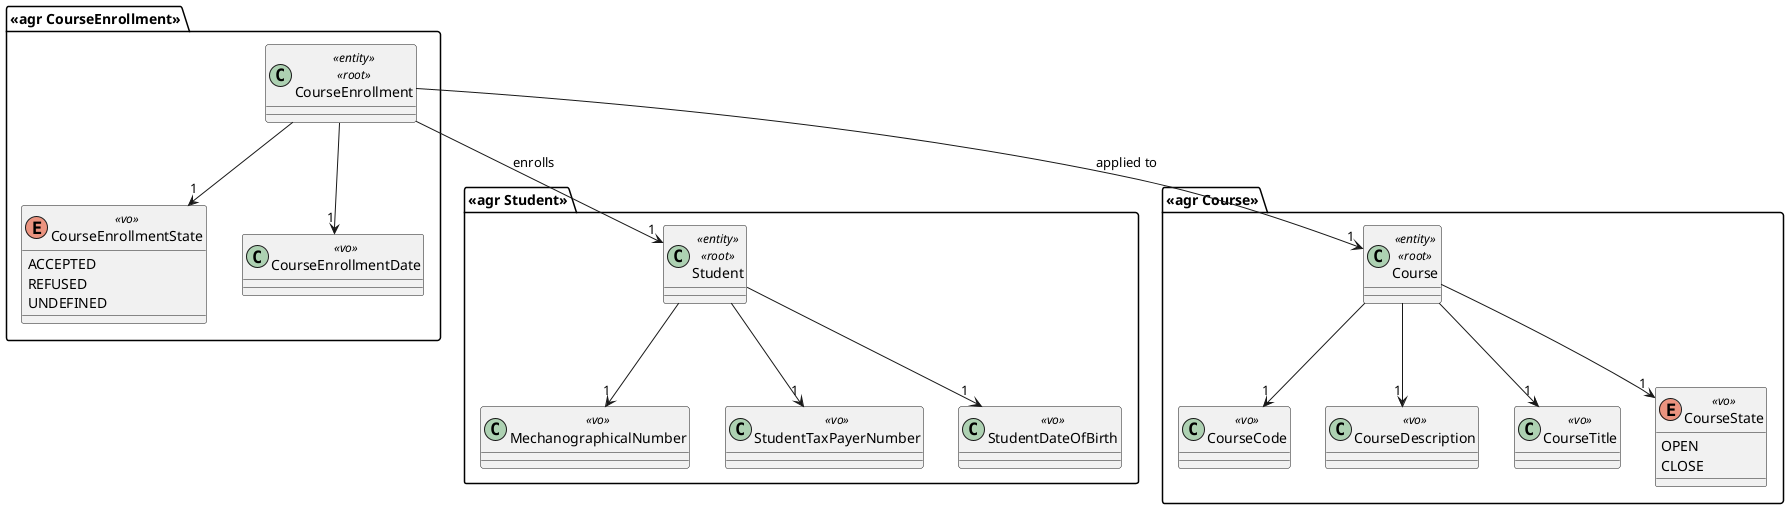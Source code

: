 @startuml

package "<<agr Student>>"{
    class Student<<entity>><<root>>{}
    class MechanographicalNumber<<vo>>{}
    class StudentTaxPayerNumber<<vo>>{}
    class StudentDateOfBirth<<vo>>{}

    Student --> "1" MechanographicalNumber
    Student --> "1" StudentDateOfBirth
    Student --> "1" StudentTaxPayerNumber
}

package "<<agr Course>>"{
    class Course<<entity>><<root>>{}
    class CourseCode <<vo>>
    class CourseDescription<<vo>>{}
    class CourseTitle<<vo>>{}
    enum CourseState<<vo>>{
       OPEN
       CLOSE
    }

    Course --> "1" CourseState
    Course -down-> "1" CourseTitle
    Course -down-> "1" CourseDescription
    Course -down-> "1" CourseCode
}

package "<<agr CourseEnrollment>>"{
    class CourseEnrollment <<entity>><<root>>{}
    enum CourseEnrollmentState <<vo>>{
        ACCEPTED
        REFUSED
        UNDEFINED
    }
    class CourseEnrollmentDate <<vo>>{}

    CourseEnrollment --> "1" Student : enrolls
    CourseEnrollment  --> "1" Course : applied to
    CourseEnrollment  --> "1" CourseEnrollmentState
    CourseEnrollment --> "1" CourseEnrollmentDate
}

@enduml